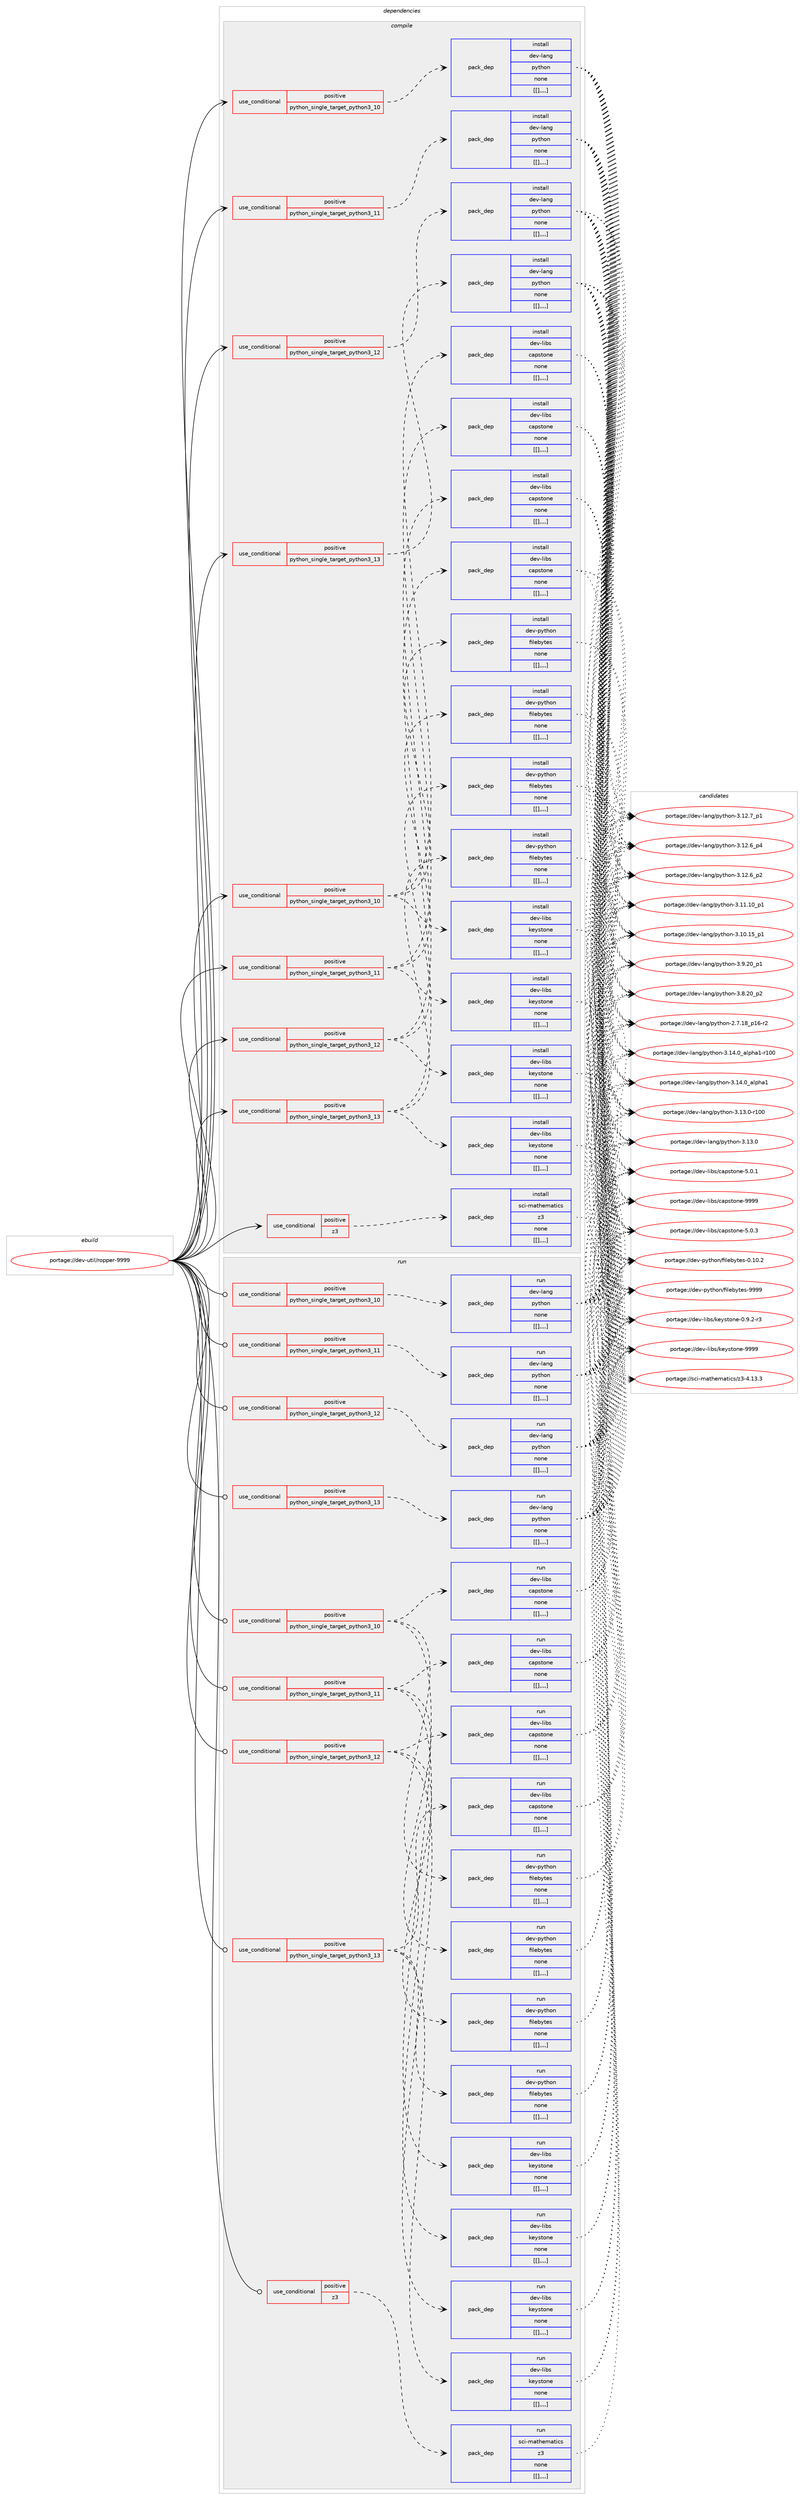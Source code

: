 digraph prolog {

# *************
# Graph options
# *************

newrank=true;
concentrate=true;
compound=true;
graph [rankdir=LR,fontname=Helvetica,fontsize=10,ranksep=1.5];#, ranksep=2.5, nodesep=0.2];
edge  [arrowhead=vee];
node  [fontname=Helvetica,fontsize=10];

# **********
# The ebuild
# **********

subgraph cluster_leftcol {
color=gray;
label=<<i>ebuild</i>>;
id [label="portage://dev-util/ropper-9999", color=red, width=4, href="../dev-util/ropper-9999.svg"];
}

# ****************
# The dependencies
# ****************

subgraph cluster_midcol {
color=gray;
label=<<i>dependencies</i>>;
subgraph cluster_compile {
fillcolor="#eeeeee";
style=filled;
label=<<i>compile</i>>;
subgraph cond66435 {
dependency231490 [label=<<TABLE BORDER="0" CELLBORDER="1" CELLSPACING="0" CELLPADDING="4"><TR><TD ROWSPAN="3" CELLPADDING="10">use_conditional</TD></TR><TR><TD>positive</TD></TR><TR><TD>python_single_target_python3_10</TD></TR></TABLE>>, shape=none, color=red];
subgraph pack163514 {
dependency231492 [label=<<TABLE BORDER="0" CELLBORDER="1" CELLSPACING="0" CELLPADDING="4" WIDTH="220"><TR><TD ROWSPAN="6" CELLPADDING="30">pack_dep</TD></TR><TR><TD WIDTH="110">install</TD></TR><TR><TD>dev-lang</TD></TR><TR><TD>python</TD></TR><TR><TD>none</TD></TR><TR><TD>[[],,,,]</TD></TR></TABLE>>, shape=none, color=blue];
}
dependency231490:e -> dependency231492:w [weight=20,style="dashed",arrowhead="vee"];
}
id:e -> dependency231490:w [weight=20,style="solid",arrowhead="vee"];
subgraph cond66467 {
dependency231596 [label=<<TABLE BORDER="0" CELLBORDER="1" CELLSPACING="0" CELLPADDING="4"><TR><TD ROWSPAN="3" CELLPADDING="10">use_conditional</TD></TR><TR><TD>positive</TD></TR><TR><TD>python_single_target_python3_10</TD></TR></TABLE>>, shape=none, color=red];
subgraph pack163610 {
dependency231699 [label=<<TABLE BORDER="0" CELLBORDER="1" CELLSPACING="0" CELLPADDING="4" WIDTH="220"><TR><TD ROWSPAN="6" CELLPADDING="30">pack_dep</TD></TR><TR><TD WIDTH="110">install</TD></TR><TR><TD>dev-libs</TD></TR><TR><TD>capstone</TD></TR><TR><TD>none</TD></TR><TR><TD>[[],,,,]</TD></TR></TABLE>>, shape=none, color=blue];
}
dependency231596:e -> dependency231699:w [weight=20,style="dashed",arrowhead="vee"];
subgraph pack163697 {
dependency231755 [label=<<TABLE BORDER="0" CELLBORDER="1" CELLSPACING="0" CELLPADDING="4" WIDTH="220"><TR><TD ROWSPAN="6" CELLPADDING="30">pack_dep</TD></TR><TR><TD WIDTH="110">install</TD></TR><TR><TD>dev-libs</TD></TR><TR><TD>keystone</TD></TR><TR><TD>none</TD></TR><TR><TD>[[],,,,]</TD></TR></TABLE>>, shape=none, color=blue];
}
dependency231596:e -> dependency231755:w [weight=20,style="dashed",arrowhead="vee"];
subgraph pack163699 {
dependency231759 [label=<<TABLE BORDER="0" CELLBORDER="1" CELLSPACING="0" CELLPADDING="4" WIDTH="220"><TR><TD ROWSPAN="6" CELLPADDING="30">pack_dep</TD></TR><TR><TD WIDTH="110">install</TD></TR><TR><TD>dev-python</TD></TR><TR><TD>filebytes</TD></TR><TR><TD>none</TD></TR><TR><TD>[[],,,,]</TD></TR></TABLE>>, shape=none, color=blue];
}
dependency231596:e -> dependency231759:w [weight=20,style="dashed",arrowhead="vee"];
}
id:e -> dependency231596:w [weight=20,style="solid",arrowhead="vee"];
subgraph cond66538 {
dependency231829 [label=<<TABLE BORDER="0" CELLBORDER="1" CELLSPACING="0" CELLPADDING="4"><TR><TD ROWSPAN="3" CELLPADDING="10">use_conditional</TD></TR><TR><TD>positive</TD></TR><TR><TD>python_single_target_python3_11</TD></TR></TABLE>>, shape=none, color=red];
subgraph pack163757 {
dependency231849 [label=<<TABLE BORDER="0" CELLBORDER="1" CELLSPACING="0" CELLPADDING="4" WIDTH="220"><TR><TD ROWSPAN="6" CELLPADDING="30">pack_dep</TD></TR><TR><TD WIDTH="110">install</TD></TR><TR><TD>dev-lang</TD></TR><TR><TD>python</TD></TR><TR><TD>none</TD></TR><TR><TD>[[],,,,]</TD></TR></TABLE>>, shape=none, color=blue];
}
dependency231829:e -> dependency231849:w [weight=20,style="dashed",arrowhead="vee"];
}
id:e -> dependency231829:w [weight=20,style="solid",arrowhead="vee"];
subgraph cond66546 {
dependency231907 [label=<<TABLE BORDER="0" CELLBORDER="1" CELLSPACING="0" CELLPADDING="4"><TR><TD ROWSPAN="3" CELLPADDING="10">use_conditional</TD></TR><TR><TD>positive</TD></TR><TR><TD>python_single_target_python3_11</TD></TR></TABLE>>, shape=none, color=red];
subgraph pack163812 {
dependency231930 [label=<<TABLE BORDER="0" CELLBORDER="1" CELLSPACING="0" CELLPADDING="4" WIDTH="220"><TR><TD ROWSPAN="6" CELLPADDING="30">pack_dep</TD></TR><TR><TD WIDTH="110">install</TD></TR><TR><TD>dev-libs</TD></TR><TR><TD>capstone</TD></TR><TR><TD>none</TD></TR><TR><TD>[[],,,,]</TD></TR></TABLE>>, shape=none, color=blue];
}
dependency231907:e -> dependency231930:w [weight=20,style="dashed",arrowhead="vee"];
subgraph pack163845 {
dependency231974 [label=<<TABLE BORDER="0" CELLBORDER="1" CELLSPACING="0" CELLPADDING="4" WIDTH="220"><TR><TD ROWSPAN="6" CELLPADDING="30">pack_dep</TD></TR><TR><TD WIDTH="110">install</TD></TR><TR><TD>dev-libs</TD></TR><TR><TD>keystone</TD></TR><TR><TD>none</TD></TR><TR><TD>[[],,,,]</TD></TR></TABLE>>, shape=none, color=blue];
}
dependency231907:e -> dependency231974:w [weight=20,style="dashed",arrowhead="vee"];
subgraph pack163880 {
dependency232008 [label=<<TABLE BORDER="0" CELLBORDER="1" CELLSPACING="0" CELLPADDING="4" WIDTH="220"><TR><TD ROWSPAN="6" CELLPADDING="30">pack_dep</TD></TR><TR><TD WIDTH="110">install</TD></TR><TR><TD>dev-python</TD></TR><TR><TD>filebytes</TD></TR><TR><TD>none</TD></TR><TR><TD>[[],,,,]</TD></TR></TABLE>>, shape=none, color=blue];
}
dependency231907:e -> dependency232008:w [weight=20,style="dashed",arrowhead="vee"];
}
id:e -> dependency231907:w [weight=20,style="solid",arrowhead="vee"];
subgraph cond66600 {
dependency232099 [label=<<TABLE BORDER="0" CELLBORDER="1" CELLSPACING="0" CELLPADDING="4"><TR><TD ROWSPAN="3" CELLPADDING="10">use_conditional</TD></TR><TR><TD>positive</TD></TR><TR><TD>python_single_target_python3_12</TD></TR></TABLE>>, shape=none, color=red];
subgraph pack163964 {
dependency232107 [label=<<TABLE BORDER="0" CELLBORDER="1" CELLSPACING="0" CELLPADDING="4" WIDTH="220"><TR><TD ROWSPAN="6" CELLPADDING="30">pack_dep</TD></TR><TR><TD WIDTH="110">install</TD></TR><TR><TD>dev-lang</TD></TR><TR><TD>python</TD></TR><TR><TD>none</TD></TR><TR><TD>[[],,,,]</TD></TR></TABLE>>, shape=none, color=blue];
}
dependency232099:e -> dependency232107:w [weight=20,style="dashed",arrowhead="vee"];
}
id:e -> dependency232099:w [weight=20,style="solid",arrowhead="vee"];
subgraph cond66616 {
dependency232144 [label=<<TABLE BORDER="0" CELLBORDER="1" CELLSPACING="0" CELLPADDING="4"><TR><TD ROWSPAN="3" CELLPADDING="10">use_conditional</TD></TR><TR><TD>positive</TD></TR><TR><TD>python_single_target_python3_12</TD></TR></TABLE>>, shape=none, color=red];
subgraph pack164000 {
dependency232186 [label=<<TABLE BORDER="0" CELLBORDER="1" CELLSPACING="0" CELLPADDING="4" WIDTH="220"><TR><TD ROWSPAN="6" CELLPADDING="30">pack_dep</TD></TR><TR><TD WIDTH="110">install</TD></TR><TR><TD>dev-libs</TD></TR><TR><TD>capstone</TD></TR><TR><TD>none</TD></TR><TR><TD>[[],,,,]</TD></TR></TABLE>>, shape=none, color=blue];
}
dependency232144:e -> dependency232186:w [weight=20,style="dashed",arrowhead="vee"];
subgraph pack164024 {
dependency232207 [label=<<TABLE BORDER="0" CELLBORDER="1" CELLSPACING="0" CELLPADDING="4" WIDTH="220"><TR><TD ROWSPAN="6" CELLPADDING="30">pack_dep</TD></TR><TR><TD WIDTH="110">install</TD></TR><TR><TD>dev-libs</TD></TR><TR><TD>keystone</TD></TR><TR><TD>none</TD></TR><TR><TD>[[],,,,]</TD></TR></TABLE>>, shape=none, color=blue];
}
dependency232144:e -> dependency232207:w [weight=20,style="dashed",arrowhead="vee"];
subgraph pack164073 {
dependency232252 [label=<<TABLE BORDER="0" CELLBORDER="1" CELLSPACING="0" CELLPADDING="4" WIDTH="220"><TR><TD ROWSPAN="6" CELLPADDING="30">pack_dep</TD></TR><TR><TD WIDTH="110">install</TD></TR><TR><TD>dev-python</TD></TR><TR><TD>filebytes</TD></TR><TR><TD>none</TD></TR><TR><TD>[[],,,,]</TD></TR></TABLE>>, shape=none, color=blue];
}
dependency232144:e -> dependency232252:w [weight=20,style="dashed",arrowhead="vee"];
}
id:e -> dependency232144:w [weight=20,style="solid",arrowhead="vee"];
subgraph cond66645 {
dependency232272 [label=<<TABLE BORDER="0" CELLBORDER="1" CELLSPACING="0" CELLPADDING="4"><TR><TD ROWSPAN="3" CELLPADDING="10">use_conditional</TD></TR><TR><TD>positive</TD></TR><TR><TD>python_single_target_python3_13</TD></TR></TABLE>>, shape=none, color=red];
subgraph pack164087 {
dependency232279 [label=<<TABLE BORDER="0" CELLBORDER="1" CELLSPACING="0" CELLPADDING="4" WIDTH="220"><TR><TD ROWSPAN="6" CELLPADDING="30">pack_dep</TD></TR><TR><TD WIDTH="110">install</TD></TR><TR><TD>dev-lang</TD></TR><TR><TD>python</TD></TR><TR><TD>none</TD></TR><TR><TD>[[],,,,]</TD></TR></TABLE>>, shape=none, color=blue];
}
dependency232272:e -> dependency232279:w [weight=20,style="dashed",arrowhead="vee"];
}
id:e -> dependency232272:w [weight=20,style="solid",arrowhead="vee"];
subgraph cond66653 {
dependency232317 [label=<<TABLE BORDER="0" CELLBORDER="1" CELLSPACING="0" CELLPADDING="4"><TR><TD ROWSPAN="3" CELLPADDING="10">use_conditional</TD></TR><TR><TD>positive</TD></TR><TR><TD>python_single_target_python3_13</TD></TR></TABLE>>, shape=none, color=red];
subgraph pack164113 {
dependency232362 [label=<<TABLE BORDER="0" CELLBORDER="1" CELLSPACING="0" CELLPADDING="4" WIDTH="220"><TR><TD ROWSPAN="6" CELLPADDING="30">pack_dep</TD></TR><TR><TD WIDTH="110">install</TD></TR><TR><TD>dev-libs</TD></TR><TR><TD>capstone</TD></TR><TR><TD>none</TD></TR><TR><TD>[[],,,,]</TD></TR></TABLE>>, shape=none, color=blue];
}
dependency232317:e -> dependency232362:w [weight=20,style="dashed",arrowhead="vee"];
subgraph pack164193 {
dependency232429 [label=<<TABLE BORDER="0" CELLBORDER="1" CELLSPACING="0" CELLPADDING="4" WIDTH="220"><TR><TD ROWSPAN="6" CELLPADDING="30">pack_dep</TD></TR><TR><TD WIDTH="110">install</TD></TR><TR><TD>dev-libs</TD></TR><TR><TD>keystone</TD></TR><TR><TD>none</TD></TR><TR><TD>[[],,,,]</TD></TR></TABLE>>, shape=none, color=blue];
}
dependency232317:e -> dependency232429:w [weight=20,style="dashed",arrowhead="vee"];
subgraph pack164198 {
dependency232432 [label=<<TABLE BORDER="0" CELLBORDER="1" CELLSPACING="0" CELLPADDING="4" WIDTH="220"><TR><TD ROWSPAN="6" CELLPADDING="30">pack_dep</TD></TR><TR><TD WIDTH="110">install</TD></TR><TR><TD>dev-python</TD></TR><TR><TD>filebytes</TD></TR><TR><TD>none</TD></TR><TR><TD>[[],,,,]</TD></TR></TABLE>>, shape=none, color=blue];
}
dependency232317:e -> dependency232432:w [weight=20,style="dashed",arrowhead="vee"];
}
id:e -> dependency232317:w [weight=20,style="solid",arrowhead="vee"];
subgraph cond66692 {
dependency232473 [label=<<TABLE BORDER="0" CELLBORDER="1" CELLSPACING="0" CELLPADDING="4"><TR><TD ROWSPAN="3" CELLPADDING="10">use_conditional</TD></TR><TR><TD>positive</TD></TR><TR><TD>z3</TD></TR></TABLE>>, shape=none, color=red];
subgraph pack164247 {
dependency232499 [label=<<TABLE BORDER="0" CELLBORDER="1" CELLSPACING="0" CELLPADDING="4" WIDTH="220"><TR><TD ROWSPAN="6" CELLPADDING="30">pack_dep</TD></TR><TR><TD WIDTH="110">install</TD></TR><TR><TD>sci-mathematics</TD></TR><TR><TD>z3</TD></TR><TR><TD>none</TD></TR><TR><TD>[[],,,,]</TD></TR></TABLE>>, shape=none, color=blue];
}
dependency232473:e -> dependency232499:w [weight=20,style="dashed",arrowhead="vee"];
}
id:e -> dependency232473:w [weight=20,style="solid",arrowhead="vee"];
}
subgraph cluster_compileandrun {
fillcolor="#eeeeee";
style=filled;
label=<<i>compile and run</i>>;
}
subgraph cluster_run {
fillcolor="#eeeeee";
style=filled;
label=<<i>run</i>>;
subgraph cond66704 {
dependency232503 [label=<<TABLE BORDER="0" CELLBORDER="1" CELLSPACING="0" CELLPADDING="4"><TR><TD ROWSPAN="3" CELLPADDING="10">use_conditional</TD></TR><TR><TD>positive</TD></TR><TR><TD>python_single_target_python3_10</TD></TR></TABLE>>, shape=none, color=red];
subgraph pack164270 {
dependency232521 [label=<<TABLE BORDER="0" CELLBORDER="1" CELLSPACING="0" CELLPADDING="4" WIDTH="220"><TR><TD ROWSPAN="6" CELLPADDING="30">pack_dep</TD></TR><TR><TD WIDTH="110">run</TD></TR><TR><TD>dev-lang</TD></TR><TR><TD>python</TD></TR><TR><TD>none</TD></TR><TR><TD>[[],,,,]</TD></TR></TABLE>>, shape=none, color=blue];
}
dependency232503:e -> dependency232521:w [weight=20,style="dashed",arrowhead="vee"];
}
id:e -> dependency232503:w [weight=20,style="solid",arrowhead="odot"];
subgraph cond66718 {
dependency232566 [label=<<TABLE BORDER="0" CELLBORDER="1" CELLSPACING="0" CELLPADDING="4"><TR><TD ROWSPAN="3" CELLPADDING="10">use_conditional</TD></TR><TR><TD>positive</TD></TR><TR><TD>python_single_target_python3_10</TD></TR></TABLE>>, shape=none, color=red];
subgraph pack164312 {
dependency232604 [label=<<TABLE BORDER="0" CELLBORDER="1" CELLSPACING="0" CELLPADDING="4" WIDTH="220"><TR><TD ROWSPAN="6" CELLPADDING="30">pack_dep</TD></TR><TR><TD WIDTH="110">run</TD></TR><TR><TD>dev-libs</TD></TR><TR><TD>capstone</TD></TR><TR><TD>none</TD></TR><TR><TD>[[],,,,]</TD></TR></TABLE>>, shape=none, color=blue];
}
dependency232566:e -> dependency232604:w [weight=20,style="dashed",arrowhead="vee"];
subgraph pack164340 {
dependency232610 [label=<<TABLE BORDER="0" CELLBORDER="1" CELLSPACING="0" CELLPADDING="4" WIDTH="220"><TR><TD ROWSPAN="6" CELLPADDING="30">pack_dep</TD></TR><TR><TD WIDTH="110">run</TD></TR><TR><TD>dev-libs</TD></TR><TR><TD>keystone</TD></TR><TR><TD>none</TD></TR><TR><TD>[[],,,,]</TD></TR></TABLE>>, shape=none, color=blue];
}
dependency232566:e -> dependency232610:w [weight=20,style="dashed",arrowhead="vee"];
subgraph pack164349 {
dependency232636 [label=<<TABLE BORDER="0" CELLBORDER="1" CELLSPACING="0" CELLPADDING="4" WIDTH="220"><TR><TD ROWSPAN="6" CELLPADDING="30">pack_dep</TD></TR><TR><TD WIDTH="110">run</TD></TR><TR><TD>dev-python</TD></TR><TR><TD>filebytes</TD></TR><TR><TD>none</TD></TR><TR><TD>[[],,,,]</TD></TR></TABLE>>, shape=none, color=blue];
}
dependency232566:e -> dependency232636:w [weight=20,style="dashed",arrowhead="vee"];
}
id:e -> dependency232566:w [weight=20,style="solid",arrowhead="odot"];
subgraph cond66733 {
dependency232644 [label=<<TABLE BORDER="0" CELLBORDER="1" CELLSPACING="0" CELLPADDING="4"><TR><TD ROWSPAN="3" CELLPADDING="10">use_conditional</TD></TR><TR><TD>positive</TD></TR><TR><TD>python_single_target_python3_11</TD></TR></TABLE>>, shape=none, color=red];
subgraph pack164368 {
dependency232648 [label=<<TABLE BORDER="0" CELLBORDER="1" CELLSPACING="0" CELLPADDING="4" WIDTH="220"><TR><TD ROWSPAN="6" CELLPADDING="30">pack_dep</TD></TR><TR><TD WIDTH="110">run</TD></TR><TR><TD>dev-lang</TD></TR><TR><TD>python</TD></TR><TR><TD>none</TD></TR><TR><TD>[[],,,,]</TD></TR></TABLE>>, shape=none, color=blue];
}
dependency232644:e -> dependency232648:w [weight=20,style="dashed",arrowhead="vee"];
}
id:e -> dependency232644:w [weight=20,style="solid",arrowhead="odot"];
subgraph cond66738 {
dependency232668 [label=<<TABLE BORDER="0" CELLBORDER="1" CELLSPACING="0" CELLPADDING="4"><TR><TD ROWSPAN="3" CELLPADDING="10">use_conditional</TD></TR><TR><TD>positive</TD></TR><TR><TD>python_single_target_python3_11</TD></TR></TABLE>>, shape=none, color=red];
subgraph pack164407 {
dependency232701 [label=<<TABLE BORDER="0" CELLBORDER="1" CELLSPACING="0" CELLPADDING="4" WIDTH="220"><TR><TD ROWSPAN="6" CELLPADDING="30">pack_dep</TD></TR><TR><TD WIDTH="110">run</TD></TR><TR><TD>dev-libs</TD></TR><TR><TD>capstone</TD></TR><TR><TD>none</TD></TR><TR><TD>[[],,,,]</TD></TR></TABLE>>, shape=none, color=blue];
}
dependency232668:e -> dependency232701:w [weight=20,style="dashed",arrowhead="vee"];
subgraph pack164449 {
dependency232756 [label=<<TABLE BORDER="0" CELLBORDER="1" CELLSPACING="0" CELLPADDING="4" WIDTH="220"><TR><TD ROWSPAN="6" CELLPADDING="30">pack_dep</TD></TR><TR><TD WIDTH="110">run</TD></TR><TR><TD>dev-libs</TD></TR><TR><TD>keystone</TD></TR><TR><TD>none</TD></TR><TR><TD>[[],,,,]</TD></TR></TABLE>>, shape=none, color=blue];
}
dependency232668:e -> dependency232756:w [weight=20,style="dashed",arrowhead="vee"];
subgraph pack164492 {
dependency232858 [label=<<TABLE BORDER="0" CELLBORDER="1" CELLSPACING="0" CELLPADDING="4" WIDTH="220"><TR><TD ROWSPAN="6" CELLPADDING="30">pack_dep</TD></TR><TR><TD WIDTH="110">run</TD></TR><TR><TD>dev-python</TD></TR><TR><TD>filebytes</TD></TR><TR><TD>none</TD></TR><TR><TD>[[],,,,]</TD></TR></TABLE>>, shape=none, color=blue];
}
dependency232668:e -> dependency232858:w [weight=20,style="dashed",arrowhead="vee"];
}
id:e -> dependency232668:w [weight=20,style="solid",arrowhead="odot"];
subgraph cond66796 {
dependency232862 [label=<<TABLE BORDER="0" CELLBORDER="1" CELLSPACING="0" CELLPADDING="4"><TR><TD ROWSPAN="3" CELLPADDING="10">use_conditional</TD></TR><TR><TD>positive</TD></TR><TR><TD>python_single_target_python3_12</TD></TR></TABLE>>, shape=none, color=red];
subgraph pack164535 {
dependency232897 [label=<<TABLE BORDER="0" CELLBORDER="1" CELLSPACING="0" CELLPADDING="4" WIDTH="220"><TR><TD ROWSPAN="6" CELLPADDING="30">pack_dep</TD></TR><TR><TD WIDTH="110">run</TD></TR><TR><TD>dev-lang</TD></TR><TR><TD>python</TD></TR><TR><TD>none</TD></TR><TR><TD>[[],,,,]</TD></TR></TABLE>>, shape=none, color=blue];
}
dependency232862:e -> dependency232897:w [weight=20,style="dashed",arrowhead="vee"];
}
id:e -> dependency232862:w [weight=20,style="solid",arrowhead="odot"];
subgraph cond66806 {
dependency232941 [label=<<TABLE BORDER="0" CELLBORDER="1" CELLSPACING="0" CELLPADDING="4"><TR><TD ROWSPAN="3" CELLPADDING="10">use_conditional</TD></TR><TR><TD>positive</TD></TR><TR><TD>python_single_target_python3_12</TD></TR></TABLE>>, shape=none, color=red];
subgraph pack164604 {
dependency232980 [label=<<TABLE BORDER="0" CELLBORDER="1" CELLSPACING="0" CELLPADDING="4" WIDTH="220"><TR><TD ROWSPAN="6" CELLPADDING="30">pack_dep</TD></TR><TR><TD WIDTH="110">run</TD></TR><TR><TD>dev-libs</TD></TR><TR><TD>capstone</TD></TR><TR><TD>none</TD></TR><TR><TD>[[],,,,]</TD></TR></TABLE>>, shape=none, color=blue];
}
dependency232941:e -> dependency232980:w [weight=20,style="dashed",arrowhead="vee"];
subgraph pack164605 {
dependency233032 [label=<<TABLE BORDER="0" CELLBORDER="1" CELLSPACING="0" CELLPADDING="4" WIDTH="220"><TR><TD ROWSPAN="6" CELLPADDING="30">pack_dep</TD></TR><TR><TD WIDTH="110">run</TD></TR><TR><TD>dev-libs</TD></TR><TR><TD>keystone</TD></TR><TR><TD>none</TD></TR><TR><TD>[[],,,,]</TD></TR></TABLE>>, shape=none, color=blue];
}
dependency232941:e -> dependency233032:w [weight=20,style="dashed",arrowhead="vee"];
subgraph pack164642 {
dependency233039 [label=<<TABLE BORDER="0" CELLBORDER="1" CELLSPACING="0" CELLPADDING="4" WIDTH="220"><TR><TD ROWSPAN="6" CELLPADDING="30">pack_dep</TD></TR><TR><TD WIDTH="110">run</TD></TR><TR><TD>dev-python</TD></TR><TR><TD>filebytes</TD></TR><TR><TD>none</TD></TR><TR><TD>[[],,,,]</TD></TR></TABLE>>, shape=none, color=blue];
}
dependency232941:e -> dependency233039:w [weight=20,style="dashed",arrowhead="vee"];
}
id:e -> dependency232941:w [weight=20,style="solid",arrowhead="odot"];
subgraph cond66862 {
dependency233060 [label=<<TABLE BORDER="0" CELLBORDER="1" CELLSPACING="0" CELLPADDING="4"><TR><TD ROWSPAN="3" CELLPADDING="10">use_conditional</TD></TR><TR><TD>positive</TD></TR><TR><TD>python_single_target_python3_13</TD></TR></TABLE>>, shape=none, color=red];
subgraph pack164658 {
dependency233125 [label=<<TABLE BORDER="0" CELLBORDER="1" CELLSPACING="0" CELLPADDING="4" WIDTH="220"><TR><TD ROWSPAN="6" CELLPADDING="30">pack_dep</TD></TR><TR><TD WIDTH="110">run</TD></TR><TR><TD>dev-lang</TD></TR><TR><TD>python</TD></TR><TR><TD>none</TD></TR><TR><TD>[[],,,,]</TD></TR></TABLE>>, shape=none, color=blue];
}
dependency233060:e -> dependency233125:w [weight=20,style="dashed",arrowhead="vee"];
}
id:e -> dependency233060:w [weight=20,style="solid",arrowhead="odot"];
subgraph cond66887 {
dependency233149 [label=<<TABLE BORDER="0" CELLBORDER="1" CELLSPACING="0" CELLPADDING="4"><TR><TD ROWSPAN="3" CELLPADDING="10">use_conditional</TD></TR><TR><TD>positive</TD></TR><TR><TD>python_single_target_python3_13</TD></TR></TABLE>>, shape=none, color=red];
subgraph pack164708 {
dependency233168 [label=<<TABLE BORDER="0" CELLBORDER="1" CELLSPACING="0" CELLPADDING="4" WIDTH="220"><TR><TD ROWSPAN="6" CELLPADDING="30">pack_dep</TD></TR><TR><TD WIDTH="110">run</TD></TR><TR><TD>dev-libs</TD></TR><TR><TD>capstone</TD></TR><TR><TD>none</TD></TR><TR><TD>[[],,,,]</TD></TR></TABLE>>, shape=none, color=blue];
}
dependency233149:e -> dependency233168:w [weight=20,style="dashed",arrowhead="vee"];
subgraph pack164726 {
dependency233174 [label=<<TABLE BORDER="0" CELLBORDER="1" CELLSPACING="0" CELLPADDING="4" WIDTH="220"><TR><TD ROWSPAN="6" CELLPADDING="30">pack_dep</TD></TR><TR><TD WIDTH="110">run</TD></TR><TR><TD>dev-libs</TD></TR><TR><TD>keystone</TD></TR><TR><TD>none</TD></TR><TR><TD>[[],,,,]</TD></TR></TABLE>>, shape=none, color=blue];
}
dependency233149:e -> dependency233174:w [weight=20,style="dashed",arrowhead="vee"];
subgraph pack164761 {
dependency233263 [label=<<TABLE BORDER="0" CELLBORDER="1" CELLSPACING="0" CELLPADDING="4" WIDTH="220"><TR><TD ROWSPAN="6" CELLPADDING="30">pack_dep</TD></TR><TR><TD WIDTH="110">run</TD></TR><TR><TD>dev-python</TD></TR><TR><TD>filebytes</TD></TR><TR><TD>none</TD></TR><TR><TD>[[],,,,]</TD></TR></TABLE>>, shape=none, color=blue];
}
dependency233149:e -> dependency233263:w [weight=20,style="dashed",arrowhead="vee"];
}
id:e -> dependency233149:w [weight=20,style="solid",arrowhead="odot"];
subgraph cond66929 {
dependency233304 [label=<<TABLE BORDER="0" CELLBORDER="1" CELLSPACING="0" CELLPADDING="4"><TR><TD ROWSPAN="3" CELLPADDING="10">use_conditional</TD></TR><TR><TD>positive</TD></TR><TR><TD>z3</TD></TR></TABLE>>, shape=none, color=red];
subgraph pack164820 {
dependency233309 [label=<<TABLE BORDER="0" CELLBORDER="1" CELLSPACING="0" CELLPADDING="4" WIDTH="220"><TR><TD ROWSPAN="6" CELLPADDING="30">pack_dep</TD></TR><TR><TD WIDTH="110">run</TD></TR><TR><TD>sci-mathematics</TD></TR><TR><TD>z3</TD></TR><TR><TD>none</TD></TR><TR><TD>[[],,,,]</TD></TR></TABLE>>, shape=none, color=blue];
}
dependency233304:e -> dependency233309:w [weight=20,style="dashed",arrowhead="vee"];
}
id:e -> dependency233304:w [weight=20,style="solid",arrowhead="odot"];
}
}

# **************
# The candidates
# **************

subgraph cluster_choices {
rank=same;
color=gray;
label=<<i>candidates</i>>;

subgraph choice164081 {
color=black;
nodesep=1;
choice100101118451089711010347112121116104111110455146495246489597108112104974945114494848 [label="portage://dev-lang/python-3.14.0_alpha1-r100", color=red, width=4,href="../dev-lang/python-3.14.0_alpha1-r100.svg"];
choice1001011184510897110103471121211161041111104551464952464895971081121049749 [label="portage://dev-lang/python-3.14.0_alpha1", color=red, width=4,href="../dev-lang/python-3.14.0_alpha1.svg"];
choice1001011184510897110103471121211161041111104551464951464845114494848 [label="portage://dev-lang/python-3.13.0-r100", color=red, width=4,href="../dev-lang/python-3.13.0-r100.svg"];
choice10010111845108971101034711212111610411111045514649514648 [label="portage://dev-lang/python-3.13.0", color=red, width=4,href="../dev-lang/python-3.13.0.svg"];
choice100101118451089711010347112121116104111110455146495046559511249 [label="portage://dev-lang/python-3.12.7_p1", color=red, width=4,href="../dev-lang/python-3.12.7_p1.svg"];
choice100101118451089711010347112121116104111110455146495046549511252 [label="portage://dev-lang/python-3.12.6_p4", color=red, width=4,href="../dev-lang/python-3.12.6_p4.svg"];
choice100101118451089711010347112121116104111110455146495046549511250 [label="portage://dev-lang/python-3.12.6_p2", color=red, width=4,href="../dev-lang/python-3.12.6_p2.svg"];
choice10010111845108971101034711212111610411111045514649494649489511249 [label="portage://dev-lang/python-3.11.10_p1", color=red, width=4,href="../dev-lang/python-3.11.10_p1.svg"];
choice10010111845108971101034711212111610411111045514649484649539511249 [label="portage://dev-lang/python-3.10.15_p1", color=red, width=4,href="../dev-lang/python-3.10.15_p1.svg"];
choice100101118451089711010347112121116104111110455146574650489511249 [label="portage://dev-lang/python-3.9.20_p1", color=red, width=4,href="../dev-lang/python-3.9.20_p1.svg"];
choice100101118451089711010347112121116104111110455146564650489511250 [label="portage://dev-lang/python-3.8.20_p2", color=red, width=4,href="../dev-lang/python-3.8.20_p2.svg"];
choice100101118451089711010347112121116104111110455046554649569511249544511450 [label="portage://dev-lang/python-2.7.18_p16-r2", color=red, width=4,href="../dev-lang/python-2.7.18_p16-r2.svg"];
dependency231492:e -> choice100101118451089711010347112121116104111110455146495246489597108112104974945114494848:w [style=dotted,weight="100"];
dependency231492:e -> choice1001011184510897110103471121211161041111104551464952464895971081121049749:w [style=dotted,weight="100"];
dependency231492:e -> choice1001011184510897110103471121211161041111104551464951464845114494848:w [style=dotted,weight="100"];
dependency231492:e -> choice10010111845108971101034711212111610411111045514649514648:w [style=dotted,weight="100"];
dependency231492:e -> choice100101118451089711010347112121116104111110455146495046559511249:w [style=dotted,weight="100"];
dependency231492:e -> choice100101118451089711010347112121116104111110455146495046549511252:w [style=dotted,weight="100"];
dependency231492:e -> choice100101118451089711010347112121116104111110455146495046549511250:w [style=dotted,weight="100"];
dependency231492:e -> choice10010111845108971101034711212111610411111045514649494649489511249:w [style=dotted,weight="100"];
dependency231492:e -> choice10010111845108971101034711212111610411111045514649484649539511249:w [style=dotted,weight="100"];
dependency231492:e -> choice100101118451089711010347112121116104111110455146574650489511249:w [style=dotted,weight="100"];
dependency231492:e -> choice100101118451089711010347112121116104111110455146564650489511250:w [style=dotted,weight="100"];
dependency231492:e -> choice100101118451089711010347112121116104111110455046554649569511249544511450:w [style=dotted,weight="100"];
}
subgraph choice164101 {
color=black;
nodesep=1;
choice10010111845108105981154799971121151161111101014557575757 [label="portage://dev-libs/capstone-9999", color=red, width=4,href="../dev-libs/capstone-9999.svg"];
choice1001011184510810598115479997112115116111110101455346484651 [label="portage://dev-libs/capstone-5.0.3", color=red, width=4,href="../dev-libs/capstone-5.0.3.svg"];
choice1001011184510810598115479997112115116111110101455346484649 [label="portage://dev-libs/capstone-5.0.1", color=red, width=4,href="../dev-libs/capstone-5.0.1.svg"];
dependency231699:e -> choice10010111845108105981154799971121151161111101014557575757:w [style=dotted,weight="100"];
dependency231699:e -> choice1001011184510810598115479997112115116111110101455346484651:w [style=dotted,weight="100"];
dependency231699:e -> choice1001011184510810598115479997112115116111110101455346484649:w [style=dotted,weight="100"];
}
subgraph choice164117 {
color=black;
nodesep=1;
choice1001011184510810598115471071011211151161111101014557575757 [label="portage://dev-libs/keystone-9999", color=red, width=4,href="../dev-libs/keystone-9999.svg"];
choice1001011184510810598115471071011211151161111101014548465746504511451 [label="portage://dev-libs/keystone-0.9.2-r3", color=red, width=4,href="../dev-libs/keystone-0.9.2-r3.svg"];
dependency231755:e -> choice1001011184510810598115471071011211151161111101014557575757:w [style=dotted,weight="100"];
dependency231755:e -> choice1001011184510810598115471071011211151161111101014548465746504511451:w [style=dotted,weight="100"];
}
subgraph choice164121 {
color=black;
nodesep=1;
choice1001011184511212111610411111047102105108101981211161011154557575757 [label="portage://dev-python/filebytes-9999", color=red, width=4,href="../dev-python/filebytes-9999.svg"];
choice10010111845112121116104111110471021051081019812111610111545484649484650 [label="portage://dev-python/filebytes-0.10.2", color=red, width=4,href="../dev-python/filebytes-0.10.2.svg"];
dependency231759:e -> choice1001011184511212111610411111047102105108101981211161011154557575757:w [style=dotted,weight="100"];
dependency231759:e -> choice10010111845112121116104111110471021051081019812111610111545484649484650:w [style=dotted,weight="100"];
}
subgraph choice164133 {
color=black;
nodesep=1;
choice100101118451089711010347112121116104111110455146495246489597108112104974945114494848 [label="portage://dev-lang/python-3.14.0_alpha1-r100", color=red, width=4,href="../dev-lang/python-3.14.0_alpha1-r100.svg"];
choice1001011184510897110103471121211161041111104551464952464895971081121049749 [label="portage://dev-lang/python-3.14.0_alpha1", color=red, width=4,href="../dev-lang/python-3.14.0_alpha1.svg"];
choice1001011184510897110103471121211161041111104551464951464845114494848 [label="portage://dev-lang/python-3.13.0-r100", color=red, width=4,href="../dev-lang/python-3.13.0-r100.svg"];
choice10010111845108971101034711212111610411111045514649514648 [label="portage://dev-lang/python-3.13.0", color=red, width=4,href="../dev-lang/python-3.13.0.svg"];
choice100101118451089711010347112121116104111110455146495046559511249 [label="portage://dev-lang/python-3.12.7_p1", color=red, width=4,href="../dev-lang/python-3.12.7_p1.svg"];
choice100101118451089711010347112121116104111110455146495046549511252 [label="portage://dev-lang/python-3.12.6_p4", color=red, width=4,href="../dev-lang/python-3.12.6_p4.svg"];
choice100101118451089711010347112121116104111110455146495046549511250 [label="portage://dev-lang/python-3.12.6_p2", color=red, width=4,href="../dev-lang/python-3.12.6_p2.svg"];
choice10010111845108971101034711212111610411111045514649494649489511249 [label="portage://dev-lang/python-3.11.10_p1", color=red, width=4,href="../dev-lang/python-3.11.10_p1.svg"];
choice10010111845108971101034711212111610411111045514649484649539511249 [label="portage://dev-lang/python-3.10.15_p1", color=red, width=4,href="../dev-lang/python-3.10.15_p1.svg"];
choice100101118451089711010347112121116104111110455146574650489511249 [label="portage://dev-lang/python-3.9.20_p1", color=red, width=4,href="../dev-lang/python-3.9.20_p1.svg"];
choice100101118451089711010347112121116104111110455146564650489511250 [label="portage://dev-lang/python-3.8.20_p2", color=red, width=4,href="../dev-lang/python-3.8.20_p2.svg"];
choice100101118451089711010347112121116104111110455046554649569511249544511450 [label="portage://dev-lang/python-2.7.18_p16-r2", color=red, width=4,href="../dev-lang/python-2.7.18_p16-r2.svg"];
dependency231849:e -> choice100101118451089711010347112121116104111110455146495246489597108112104974945114494848:w [style=dotted,weight="100"];
dependency231849:e -> choice1001011184510897110103471121211161041111104551464952464895971081121049749:w [style=dotted,weight="100"];
dependency231849:e -> choice1001011184510897110103471121211161041111104551464951464845114494848:w [style=dotted,weight="100"];
dependency231849:e -> choice10010111845108971101034711212111610411111045514649514648:w [style=dotted,weight="100"];
dependency231849:e -> choice100101118451089711010347112121116104111110455146495046559511249:w [style=dotted,weight="100"];
dependency231849:e -> choice100101118451089711010347112121116104111110455146495046549511252:w [style=dotted,weight="100"];
dependency231849:e -> choice100101118451089711010347112121116104111110455146495046549511250:w [style=dotted,weight="100"];
dependency231849:e -> choice10010111845108971101034711212111610411111045514649494649489511249:w [style=dotted,weight="100"];
dependency231849:e -> choice10010111845108971101034711212111610411111045514649484649539511249:w [style=dotted,weight="100"];
dependency231849:e -> choice100101118451089711010347112121116104111110455146574650489511249:w [style=dotted,weight="100"];
dependency231849:e -> choice100101118451089711010347112121116104111110455146564650489511250:w [style=dotted,weight="100"];
dependency231849:e -> choice100101118451089711010347112121116104111110455046554649569511249544511450:w [style=dotted,weight="100"];
}
subgraph choice164137 {
color=black;
nodesep=1;
choice10010111845108105981154799971121151161111101014557575757 [label="portage://dev-libs/capstone-9999", color=red, width=4,href="../dev-libs/capstone-9999.svg"];
choice1001011184510810598115479997112115116111110101455346484651 [label="portage://dev-libs/capstone-5.0.3", color=red, width=4,href="../dev-libs/capstone-5.0.3.svg"];
choice1001011184510810598115479997112115116111110101455346484649 [label="portage://dev-libs/capstone-5.0.1", color=red, width=4,href="../dev-libs/capstone-5.0.1.svg"];
dependency231930:e -> choice10010111845108105981154799971121151161111101014557575757:w [style=dotted,weight="100"];
dependency231930:e -> choice1001011184510810598115479997112115116111110101455346484651:w [style=dotted,weight="100"];
dependency231930:e -> choice1001011184510810598115479997112115116111110101455346484649:w [style=dotted,weight="100"];
}
subgraph choice164180 {
color=black;
nodesep=1;
choice1001011184510810598115471071011211151161111101014557575757 [label="portage://dev-libs/keystone-9999", color=red, width=4,href="../dev-libs/keystone-9999.svg"];
choice1001011184510810598115471071011211151161111101014548465746504511451 [label="portage://dev-libs/keystone-0.9.2-r3", color=red, width=4,href="../dev-libs/keystone-0.9.2-r3.svg"];
dependency231974:e -> choice1001011184510810598115471071011211151161111101014557575757:w [style=dotted,weight="100"];
dependency231974:e -> choice1001011184510810598115471071011211151161111101014548465746504511451:w [style=dotted,weight="100"];
}
subgraph choice164195 {
color=black;
nodesep=1;
choice1001011184511212111610411111047102105108101981211161011154557575757 [label="portage://dev-python/filebytes-9999", color=red, width=4,href="../dev-python/filebytes-9999.svg"];
choice10010111845112121116104111110471021051081019812111610111545484649484650 [label="portage://dev-python/filebytes-0.10.2", color=red, width=4,href="../dev-python/filebytes-0.10.2.svg"];
dependency232008:e -> choice1001011184511212111610411111047102105108101981211161011154557575757:w [style=dotted,weight="100"];
dependency232008:e -> choice10010111845112121116104111110471021051081019812111610111545484649484650:w [style=dotted,weight="100"];
}
subgraph choice164218 {
color=black;
nodesep=1;
choice100101118451089711010347112121116104111110455146495246489597108112104974945114494848 [label="portage://dev-lang/python-3.14.0_alpha1-r100", color=red, width=4,href="../dev-lang/python-3.14.0_alpha1-r100.svg"];
choice1001011184510897110103471121211161041111104551464952464895971081121049749 [label="portage://dev-lang/python-3.14.0_alpha1", color=red, width=4,href="../dev-lang/python-3.14.0_alpha1.svg"];
choice1001011184510897110103471121211161041111104551464951464845114494848 [label="portage://dev-lang/python-3.13.0-r100", color=red, width=4,href="../dev-lang/python-3.13.0-r100.svg"];
choice10010111845108971101034711212111610411111045514649514648 [label="portage://dev-lang/python-3.13.0", color=red, width=4,href="../dev-lang/python-3.13.0.svg"];
choice100101118451089711010347112121116104111110455146495046559511249 [label="portage://dev-lang/python-3.12.7_p1", color=red, width=4,href="../dev-lang/python-3.12.7_p1.svg"];
choice100101118451089711010347112121116104111110455146495046549511252 [label="portage://dev-lang/python-3.12.6_p4", color=red, width=4,href="../dev-lang/python-3.12.6_p4.svg"];
choice100101118451089711010347112121116104111110455146495046549511250 [label="portage://dev-lang/python-3.12.6_p2", color=red, width=4,href="../dev-lang/python-3.12.6_p2.svg"];
choice10010111845108971101034711212111610411111045514649494649489511249 [label="portage://dev-lang/python-3.11.10_p1", color=red, width=4,href="../dev-lang/python-3.11.10_p1.svg"];
choice10010111845108971101034711212111610411111045514649484649539511249 [label="portage://dev-lang/python-3.10.15_p1", color=red, width=4,href="../dev-lang/python-3.10.15_p1.svg"];
choice100101118451089711010347112121116104111110455146574650489511249 [label="portage://dev-lang/python-3.9.20_p1", color=red, width=4,href="../dev-lang/python-3.9.20_p1.svg"];
choice100101118451089711010347112121116104111110455146564650489511250 [label="portage://dev-lang/python-3.8.20_p2", color=red, width=4,href="../dev-lang/python-3.8.20_p2.svg"];
choice100101118451089711010347112121116104111110455046554649569511249544511450 [label="portage://dev-lang/python-2.7.18_p16-r2", color=red, width=4,href="../dev-lang/python-2.7.18_p16-r2.svg"];
dependency232107:e -> choice100101118451089711010347112121116104111110455146495246489597108112104974945114494848:w [style=dotted,weight="100"];
dependency232107:e -> choice1001011184510897110103471121211161041111104551464952464895971081121049749:w [style=dotted,weight="100"];
dependency232107:e -> choice1001011184510897110103471121211161041111104551464951464845114494848:w [style=dotted,weight="100"];
dependency232107:e -> choice10010111845108971101034711212111610411111045514649514648:w [style=dotted,weight="100"];
dependency232107:e -> choice100101118451089711010347112121116104111110455146495046559511249:w [style=dotted,weight="100"];
dependency232107:e -> choice100101118451089711010347112121116104111110455146495046549511252:w [style=dotted,weight="100"];
dependency232107:e -> choice100101118451089711010347112121116104111110455146495046549511250:w [style=dotted,weight="100"];
dependency232107:e -> choice10010111845108971101034711212111610411111045514649494649489511249:w [style=dotted,weight="100"];
dependency232107:e -> choice10010111845108971101034711212111610411111045514649484649539511249:w [style=dotted,weight="100"];
dependency232107:e -> choice100101118451089711010347112121116104111110455146574650489511249:w [style=dotted,weight="100"];
dependency232107:e -> choice100101118451089711010347112121116104111110455146564650489511250:w [style=dotted,weight="100"];
dependency232107:e -> choice100101118451089711010347112121116104111110455046554649569511249544511450:w [style=dotted,weight="100"];
}
subgraph choice164260 {
color=black;
nodesep=1;
choice10010111845108105981154799971121151161111101014557575757 [label="portage://dev-libs/capstone-9999", color=red, width=4,href="../dev-libs/capstone-9999.svg"];
choice1001011184510810598115479997112115116111110101455346484651 [label="portage://dev-libs/capstone-5.0.3", color=red, width=4,href="../dev-libs/capstone-5.0.3.svg"];
choice1001011184510810598115479997112115116111110101455346484649 [label="portage://dev-libs/capstone-5.0.1", color=red, width=4,href="../dev-libs/capstone-5.0.1.svg"];
dependency232186:e -> choice10010111845108105981154799971121151161111101014557575757:w [style=dotted,weight="100"];
dependency232186:e -> choice1001011184510810598115479997112115116111110101455346484651:w [style=dotted,weight="100"];
dependency232186:e -> choice1001011184510810598115479997112115116111110101455346484649:w [style=dotted,weight="100"];
}
subgraph choice164263 {
color=black;
nodesep=1;
choice1001011184510810598115471071011211151161111101014557575757 [label="portage://dev-libs/keystone-9999", color=red, width=4,href="../dev-libs/keystone-9999.svg"];
choice1001011184510810598115471071011211151161111101014548465746504511451 [label="portage://dev-libs/keystone-0.9.2-r3", color=red, width=4,href="../dev-libs/keystone-0.9.2-r3.svg"];
dependency232207:e -> choice1001011184510810598115471071011211151161111101014557575757:w [style=dotted,weight="100"];
dependency232207:e -> choice1001011184510810598115471071011211151161111101014548465746504511451:w [style=dotted,weight="100"];
}
subgraph choice164265 {
color=black;
nodesep=1;
choice1001011184511212111610411111047102105108101981211161011154557575757 [label="portage://dev-python/filebytes-9999", color=red, width=4,href="../dev-python/filebytes-9999.svg"];
choice10010111845112121116104111110471021051081019812111610111545484649484650 [label="portage://dev-python/filebytes-0.10.2", color=red, width=4,href="../dev-python/filebytes-0.10.2.svg"];
dependency232252:e -> choice1001011184511212111610411111047102105108101981211161011154557575757:w [style=dotted,weight="100"];
dependency232252:e -> choice10010111845112121116104111110471021051081019812111610111545484649484650:w [style=dotted,weight="100"];
}
subgraph choice164268 {
color=black;
nodesep=1;
choice100101118451089711010347112121116104111110455146495246489597108112104974945114494848 [label="portage://dev-lang/python-3.14.0_alpha1-r100", color=red, width=4,href="../dev-lang/python-3.14.0_alpha1-r100.svg"];
choice1001011184510897110103471121211161041111104551464952464895971081121049749 [label="portage://dev-lang/python-3.14.0_alpha1", color=red, width=4,href="../dev-lang/python-3.14.0_alpha1.svg"];
choice1001011184510897110103471121211161041111104551464951464845114494848 [label="portage://dev-lang/python-3.13.0-r100", color=red, width=4,href="../dev-lang/python-3.13.0-r100.svg"];
choice10010111845108971101034711212111610411111045514649514648 [label="portage://dev-lang/python-3.13.0", color=red, width=4,href="../dev-lang/python-3.13.0.svg"];
choice100101118451089711010347112121116104111110455146495046559511249 [label="portage://dev-lang/python-3.12.7_p1", color=red, width=4,href="../dev-lang/python-3.12.7_p1.svg"];
choice100101118451089711010347112121116104111110455146495046549511252 [label="portage://dev-lang/python-3.12.6_p4", color=red, width=4,href="../dev-lang/python-3.12.6_p4.svg"];
choice100101118451089711010347112121116104111110455146495046549511250 [label="portage://dev-lang/python-3.12.6_p2", color=red, width=4,href="../dev-lang/python-3.12.6_p2.svg"];
choice10010111845108971101034711212111610411111045514649494649489511249 [label="portage://dev-lang/python-3.11.10_p1", color=red, width=4,href="../dev-lang/python-3.11.10_p1.svg"];
choice10010111845108971101034711212111610411111045514649484649539511249 [label="portage://dev-lang/python-3.10.15_p1", color=red, width=4,href="../dev-lang/python-3.10.15_p1.svg"];
choice100101118451089711010347112121116104111110455146574650489511249 [label="portage://dev-lang/python-3.9.20_p1", color=red, width=4,href="../dev-lang/python-3.9.20_p1.svg"];
choice100101118451089711010347112121116104111110455146564650489511250 [label="portage://dev-lang/python-3.8.20_p2", color=red, width=4,href="../dev-lang/python-3.8.20_p2.svg"];
choice100101118451089711010347112121116104111110455046554649569511249544511450 [label="portage://dev-lang/python-2.7.18_p16-r2", color=red, width=4,href="../dev-lang/python-2.7.18_p16-r2.svg"];
dependency232279:e -> choice100101118451089711010347112121116104111110455146495246489597108112104974945114494848:w [style=dotted,weight="100"];
dependency232279:e -> choice1001011184510897110103471121211161041111104551464952464895971081121049749:w [style=dotted,weight="100"];
dependency232279:e -> choice1001011184510897110103471121211161041111104551464951464845114494848:w [style=dotted,weight="100"];
dependency232279:e -> choice10010111845108971101034711212111610411111045514649514648:w [style=dotted,weight="100"];
dependency232279:e -> choice100101118451089711010347112121116104111110455146495046559511249:w [style=dotted,weight="100"];
dependency232279:e -> choice100101118451089711010347112121116104111110455146495046549511252:w [style=dotted,weight="100"];
dependency232279:e -> choice100101118451089711010347112121116104111110455146495046549511250:w [style=dotted,weight="100"];
dependency232279:e -> choice10010111845108971101034711212111610411111045514649494649489511249:w [style=dotted,weight="100"];
dependency232279:e -> choice10010111845108971101034711212111610411111045514649484649539511249:w [style=dotted,weight="100"];
dependency232279:e -> choice100101118451089711010347112121116104111110455146574650489511249:w [style=dotted,weight="100"];
dependency232279:e -> choice100101118451089711010347112121116104111110455146564650489511250:w [style=dotted,weight="100"];
dependency232279:e -> choice100101118451089711010347112121116104111110455046554649569511249544511450:w [style=dotted,weight="100"];
}
subgraph choice164277 {
color=black;
nodesep=1;
choice10010111845108105981154799971121151161111101014557575757 [label="portage://dev-libs/capstone-9999", color=red, width=4,href="../dev-libs/capstone-9999.svg"];
choice1001011184510810598115479997112115116111110101455346484651 [label="portage://dev-libs/capstone-5.0.3", color=red, width=4,href="../dev-libs/capstone-5.0.3.svg"];
choice1001011184510810598115479997112115116111110101455346484649 [label="portage://dev-libs/capstone-5.0.1", color=red, width=4,href="../dev-libs/capstone-5.0.1.svg"];
dependency232362:e -> choice10010111845108105981154799971121151161111101014557575757:w [style=dotted,weight="100"];
dependency232362:e -> choice1001011184510810598115479997112115116111110101455346484651:w [style=dotted,weight="100"];
dependency232362:e -> choice1001011184510810598115479997112115116111110101455346484649:w [style=dotted,weight="100"];
}
subgraph choice164300 {
color=black;
nodesep=1;
choice1001011184510810598115471071011211151161111101014557575757 [label="portage://dev-libs/keystone-9999", color=red, width=4,href="../dev-libs/keystone-9999.svg"];
choice1001011184510810598115471071011211151161111101014548465746504511451 [label="portage://dev-libs/keystone-0.9.2-r3", color=red, width=4,href="../dev-libs/keystone-0.9.2-r3.svg"];
dependency232429:e -> choice1001011184510810598115471071011211151161111101014557575757:w [style=dotted,weight="100"];
dependency232429:e -> choice1001011184510810598115471071011211151161111101014548465746504511451:w [style=dotted,weight="100"];
}
subgraph choice164305 {
color=black;
nodesep=1;
choice1001011184511212111610411111047102105108101981211161011154557575757 [label="portage://dev-python/filebytes-9999", color=red, width=4,href="../dev-python/filebytes-9999.svg"];
choice10010111845112121116104111110471021051081019812111610111545484649484650 [label="portage://dev-python/filebytes-0.10.2", color=red, width=4,href="../dev-python/filebytes-0.10.2.svg"];
dependency232432:e -> choice1001011184511212111610411111047102105108101981211161011154557575757:w [style=dotted,weight="100"];
dependency232432:e -> choice10010111845112121116104111110471021051081019812111610111545484649484650:w [style=dotted,weight="100"];
}
subgraph choice164332 {
color=black;
nodesep=1;
choice1159910545109971161041011099711610599115471225145524649514651 [label="portage://sci-mathematics/z3-4.13.3", color=red, width=4,href="../sci-mathematics/z3-4.13.3.svg"];
dependency232499:e -> choice1159910545109971161041011099711610599115471225145524649514651:w [style=dotted,weight="100"];
}
subgraph choice164333 {
color=black;
nodesep=1;
choice100101118451089711010347112121116104111110455146495246489597108112104974945114494848 [label="portage://dev-lang/python-3.14.0_alpha1-r100", color=red, width=4,href="../dev-lang/python-3.14.0_alpha1-r100.svg"];
choice1001011184510897110103471121211161041111104551464952464895971081121049749 [label="portage://dev-lang/python-3.14.0_alpha1", color=red, width=4,href="../dev-lang/python-3.14.0_alpha1.svg"];
choice1001011184510897110103471121211161041111104551464951464845114494848 [label="portage://dev-lang/python-3.13.0-r100", color=red, width=4,href="../dev-lang/python-3.13.0-r100.svg"];
choice10010111845108971101034711212111610411111045514649514648 [label="portage://dev-lang/python-3.13.0", color=red, width=4,href="../dev-lang/python-3.13.0.svg"];
choice100101118451089711010347112121116104111110455146495046559511249 [label="portage://dev-lang/python-3.12.7_p1", color=red, width=4,href="../dev-lang/python-3.12.7_p1.svg"];
choice100101118451089711010347112121116104111110455146495046549511252 [label="portage://dev-lang/python-3.12.6_p4", color=red, width=4,href="../dev-lang/python-3.12.6_p4.svg"];
choice100101118451089711010347112121116104111110455146495046549511250 [label="portage://dev-lang/python-3.12.6_p2", color=red, width=4,href="../dev-lang/python-3.12.6_p2.svg"];
choice10010111845108971101034711212111610411111045514649494649489511249 [label="portage://dev-lang/python-3.11.10_p1", color=red, width=4,href="../dev-lang/python-3.11.10_p1.svg"];
choice10010111845108971101034711212111610411111045514649484649539511249 [label="portage://dev-lang/python-3.10.15_p1", color=red, width=4,href="../dev-lang/python-3.10.15_p1.svg"];
choice100101118451089711010347112121116104111110455146574650489511249 [label="portage://dev-lang/python-3.9.20_p1", color=red, width=4,href="../dev-lang/python-3.9.20_p1.svg"];
choice100101118451089711010347112121116104111110455146564650489511250 [label="portage://dev-lang/python-3.8.20_p2", color=red, width=4,href="../dev-lang/python-3.8.20_p2.svg"];
choice100101118451089711010347112121116104111110455046554649569511249544511450 [label="portage://dev-lang/python-2.7.18_p16-r2", color=red, width=4,href="../dev-lang/python-2.7.18_p16-r2.svg"];
dependency232521:e -> choice100101118451089711010347112121116104111110455146495246489597108112104974945114494848:w [style=dotted,weight="100"];
dependency232521:e -> choice1001011184510897110103471121211161041111104551464952464895971081121049749:w [style=dotted,weight="100"];
dependency232521:e -> choice1001011184510897110103471121211161041111104551464951464845114494848:w [style=dotted,weight="100"];
dependency232521:e -> choice10010111845108971101034711212111610411111045514649514648:w [style=dotted,weight="100"];
dependency232521:e -> choice100101118451089711010347112121116104111110455146495046559511249:w [style=dotted,weight="100"];
dependency232521:e -> choice100101118451089711010347112121116104111110455146495046549511252:w [style=dotted,weight="100"];
dependency232521:e -> choice100101118451089711010347112121116104111110455146495046549511250:w [style=dotted,weight="100"];
dependency232521:e -> choice10010111845108971101034711212111610411111045514649494649489511249:w [style=dotted,weight="100"];
dependency232521:e -> choice10010111845108971101034711212111610411111045514649484649539511249:w [style=dotted,weight="100"];
dependency232521:e -> choice100101118451089711010347112121116104111110455146574650489511249:w [style=dotted,weight="100"];
dependency232521:e -> choice100101118451089711010347112121116104111110455146564650489511250:w [style=dotted,weight="100"];
dependency232521:e -> choice100101118451089711010347112121116104111110455046554649569511249544511450:w [style=dotted,weight="100"];
}
subgraph choice164346 {
color=black;
nodesep=1;
choice10010111845108105981154799971121151161111101014557575757 [label="portage://dev-libs/capstone-9999", color=red, width=4,href="../dev-libs/capstone-9999.svg"];
choice1001011184510810598115479997112115116111110101455346484651 [label="portage://dev-libs/capstone-5.0.3", color=red, width=4,href="../dev-libs/capstone-5.0.3.svg"];
choice1001011184510810598115479997112115116111110101455346484649 [label="portage://dev-libs/capstone-5.0.1", color=red, width=4,href="../dev-libs/capstone-5.0.1.svg"];
dependency232604:e -> choice10010111845108105981154799971121151161111101014557575757:w [style=dotted,weight="100"];
dependency232604:e -> choice1001011184510810598115479997112115116111110101455346484651:w [style=dotted,weight="100"];
dependency232604:e -> choice1001011184510810598115479997112115116111110101455346484649:w [style=dotted,weight="100"];
}
subgraph choice164347 {
color=black;
nodesep=1;
choice1001011184510810598115471071011211151161111101014557575757 [label="portage://dev-libs/keystone-9999", color=red, width=4,href="../dev-libs/keystone-9999.svg"];
choice1001011184510810598115471071011211151161111101014548465746504511451 [label="portage://dev-libs/keystone-0.9.2-r3", color=red, width=4,href="../dev-libs/keystone-0.9.2-r3.svg"];
dependency232610:e -> choice1001011184510810598115471071011211151161111101014557575757:w [style=dotted,weight="100"];
dependency232610:e -> choice1001011184510810598115471071011211151161111101014548465746504511451:w [style=dotted,weight="100"];
}
subgraph choice164359 {
color=black;
nodesep=1;
choice1001011184511212111610411111047102105108101981211161011154557575757 [label="portage://dev-python/filebytes-9999", color=red, width=4,href="../dev-python/filebytes-9999.svg"];
choice10010111845112121116104111110471021051081019812111610111545484649484650 [label="portage://dev-python/filebytes-0.10.2", color=red, width=4,href="../dev-python/filebytes-0.10.2.svg"];
dependency232636:e -> choice1001011184511212111610411111047102105108101981211161011154557575757:w [style=dotted,weight="100"];
dependency232636:e -> choice10010111845112121116104111110471021051081019812111610111545484649484650:w [style=dotted,weight="100"];
}
subgraph choice164402 {
color=black;
nodesep=1;
choice100101118451089711010347112121116104111110455146495246489597108112104974945114494848 [label="portage://dev-lang/python-3.14.0_alpha1-r100", color=red, width=4,href="../dev-lang/python-3.14.0_alpha1-r100.svg"];
choice1001011184510897110103471121211161041111104551464952464895971081121049749 [label="portage://dev-lang/python-3.14.0_alpha1", color=red, width=4,href="../dev-lang/python-3.14.0_alpha1.svg"];
choice1001011184510897110103471121211161041111104551464951464845114494848 [label="portage://dev-lang/python-3.13.0-r100", color=red, width=4,href="../dev-lang/python-3.13.0-r100.svg"];
choice10010111845108971101034711212111610411111045514649514648 [label="portage://dev-lang/python-3.13.0", color=red, width=4,href="../dev-lang/python-3.13.0.svg"];
choice100101118451089711010347112121116104111110455146495046559511249 [label="portage://dev-lang/python-3.12.7_p1", color=red, width=4,href="../dev-lang/python-3.12.7_p1.svg"];
choice100101118451089711010347112121116104111110455146495046549511252 [label="portage://dev-lang/python-3.12.6_p4", color=red, width=4,href="../dev-lang/python-3.12.6_p4.svg"];
choice100101118451089711010347112121116104111110455146495046549511250 [label="portage://dev-lang/python-3.12.6_p2", color=red, width=4,href="../dev-lang/python-3.12.6_p2.svg"];
choice10010111845108971101034711212111610411111045514649494649489511249 [label="portage://dev-lang/python-3.11.10_p1", color=red, width=4,href="../dev-lang/python-3.11.10_p1.svg"];
choice10010111845108971101034711212111610411111045514649484649539511249 [label="portage://dev-lang/python-3.10.15_p1", color=red, width=4,href="../dev-lang/python-3.10.15_p1.svg"];
choice100101118451089711010347112121116104111110455146574650489511249 [label="portage://dev-lang/python-3.9.20_p1", color=red, width=4,href="../dev-lang/python-3.9.20_p1.svg"];
choice100101118451089711010347112121116104111110455146564650489511250 [label="portage://dev-lang/python-3.8.20_p2", color=red, width=4,href="../dev-lang/python-3.8.20_p2.svg"];
choice100101118451089711010347112121116104111110455046554649569511249544511450 [label="portage://dev-lang/python-2.7.18_p16-r2", color=red, width=4,href="../dev-lang/python-2.7.18_p16-r2.svg"];
dependency232648:e -> choice100101118451089711010347112121116104111110455146495246489597108112104974945114494848:w [style=dotted,weight="100"];
dependency232648:e -> choice1001011184510897110103471121211161041111104551464952464895971081121049749:w [style=dotted,weight="100"];
dependency232648:e -> choice1001011184510897110103471121211161041111104551464951464845114494848:w [style=dotted,weight="100"];
dependency232648:e -> choice10010111845108971101034711212111610411111045514649514648:w [style=dotted,weight="100"];
dependency232648:e -> choice100101118451089711010347112121116104111110455146495046559511249:w [style=dotted,weight="100"];
dependency232648:e -> choice100101118451089711010347112121116104111110455146495046549511252:w [style=dotted,weight="100"];
dependency232648:e -> choice100101118451089711010347112121116104111110455146495046549511250:w [style=dotted,weight="100"];
dependency232648:e -> choice10010111845108971101034711212111610411111045514649494649489511249:w [style=dotted,weight="100"];
dependency232648:e -> choice10010111845108971101034711212111610411111045514649484649539511249:w [style=dotted,weight="100"];
dependency232648:e -> choice100101118451089711010347112121116104111110455146574650489511249:w [style=dotted,weight="100"];
dependency232648:e -> choice100101118451089711010347112121116104111110455146564650489511250:w [style=dotted,weight="100"];
dependency232648:e -> choice100101118451089711010347112121116104111110455046554649569511249544511450:w [style=dotted,weight="100"];
}
subgraph choice164411 {
color=black;
nodesep=1;
choice10010111845108105981154799971121151161111101014557575757 [label="portage://dev-libs/capstone-9999", color=red, width=4,href="../dev-libs/capstone-9999.svg"];
choice1001011184510810598115479997112115116111110101455346484651 [label="portage://dev-libs/capstone-5.0.3", color=red, width=4,href="../dev-libs/capstone-5.0.3.svg"];
choice1001011184510810598115479997112115116111110101455346484649 [label="portage://dev-libs/capstone-5.0.1", color=red, width=4,href="../dev-libs/capstone-5.0.1.svg"];
dependency232701:e -> choice10010111845108105981154799971121151161111101014557575757:w [style=dotted,weight="100"];
dependency232701:e -> choice1001011184510810598115479997112115116111110101455346484651:w [style=dotted,weight="100"];
dependency232701:e -> choice1001011184510810598115479997112115116111110101455346484649:w [style=dotted,weight="100"];
}
subgraph choice164415 {
color=black;
nodesep=1;
choice1001011184510810598115471071011211151161111101014557575757 [label="portage://dev-libs/keystone-9999", color=red, width=4,href="../dev-libs/keystone-9999.svg"];
choice1001011184510810598115471071011211151161111101014548465746504511451 [label="portage://dev-libs/keystone-0.9.2-r3", color=red, width=4,href="../dev-libs/keystone-0.9.2-r3.svg"];
dependency232756:e -> choice1001011184510810598115471071011211151161111101014557575757:w [style=dotted,weight="100"];
dependency232756:e -> choice1001011184510810598115471071011211151161111101014548465746504511451:w [style=dotted,weight="100"];
}
subgraph choice164436 {
color=black;
nodesep=1;
choice1001011184511212111610411111047102105108101981211161011154557575757 [label="portage://dev-python/filebytes-9999", color=red, width=4,href="../dev-python/filebytes-9999.svg"];
choice10010111845112121116104111110471021051081019812111610111545484649484650 [label="portage://dev-python/filebytes-0.10.2", color=red, width=4,href="../dev-python/filebytes-0.10.2.svg"];
dependency232858:e -> choice1001011184511212111610411111047102105108101981211161011154557575757:w [style=dotted,weight="100"];
dependency232858:e -> choice10010111845112121116104111110471021051081019812111610111545484649484650:w [style=dotted,weight="100"];
}
subgraph choice164469 {
color=black;
nodesep=1;
choice100101118451089711010347112121116104111110455146495246489597108112104974945114494848 [label="portage://dev-lang/python-3.14.0_alpha1-r100", color=red, width=4,href="../dev-lang/python-3.14.0_alpha1-r100.svg"];
choice1001011184510897110103471121211161041111104551464952464895971081121049749 [label="portage://dev-lang/python-3.14.0_alpha1", color=red, width=4,href="../dev-lang/python-3.14.0_alpha1.svg"];
choice1001011184510897110103471121211161041111104551464951464845114494848 [label="portage://dev-lang/python-3.13.0-r100", color=red, width=4,href="../dev-lang/python-3.13.0-r100.svg"];
choice10010111845108971101034711212111610411111045514649514648 [label="portage://dev-lang/python-3.13.0", color=red, width=4,href="../dev-lang/python-3.13.0.svg"];
choice100101118451089711010347112121116104111110455146495046559511249 [label="portage://dev-lang/python-3.12.7_p1", color=red, width=4,href="../dev-lang/python-3.12.7_p1.svg"];
choice100101118451089711010347112121116104111110455146495046549511252 [label="portage://dev-lang/python-3.12.6_p4", color=red, width=4,href="../dev-lang/python-3.12.6_p4.svg"];
choice100101118451089711010347112121116104111110455146495046549511250 [label="portage://dev-lang/python-3.12.6_p2", color=red, width=4,href="../dev-lang/python-3.12.6_p2.svg"];
choice10010111845108971101034711212111610411111045514649494649489511249 [label="portage://dev-lang/python-3.11.10_p1", color=red, width=4,href="../dev-lang/python-3.11.10_p1.svg"];
choice10010111845108971101034711212111610411111045514649484649539511249 [label="portage://dev-lang/python-3.10.15_p1", color=red, width=4,href="../dev-lang/python-3.10.15_p1.svg"];
choice100101118451089711010347112121116104111110455146574650489511249 [label="portage://dev-lang/python-3.9.20_p1", color=red, width=4,href="../dev-lang/python-3.9.20_p1.svg"];
choice100101118451089711010347112121116104111110455146564650489511250 [label="portage://dev-lang/python-3.8.20_p2", color=red, width=4,href="../dev-lang/python-3.8.20_p2.svg"];
choice100101118451089711010347112121116104111110455046554649569511249544511450 [label="portage://dev-lang/python-2.7.18_p16-r2", color=red, width=4,href="../dev-lang/python-2.7.18_p16-r2.svg"];
dependency232897:e -> choice100101118451089711010347112121116104111110455146495246489597108112104974945114494848:w [style=dotted,weight="100"];
dependency232897:e -> choice1001011184510897110103471121211161041111104551464952464895971081121049749:w [style=dotted,weight="100"];
dependency232897:e -> choice1001011184510897110103471121211161041111104551464951464845114494848:w [style=dotted,weight="100"];
dependency232897:e -> choice10010111845108971101034711212111610411111045514649514648:w [style=dotted,weight="100"];
dependency232897:e -> choice100101118451089711010347112121116104111110455146495046559511249:w [style=dotted,weight="100"];
dependency232897:e -> choice100101118451089711010347112121116104111110455146495046549511252:w [style=dotted,weight="100"];
dependency232897:e -> choice100101118451089711010347112121116104111110455146495046549511250:w [style=dotted,weight="100"];
dependency232897:e -> choice10010111845108971101034711212111610411111045514649494649489511249:w [style=dotted,weight="100"];
dependency232897:e -> choice10010111845108971101034711212111610411111045514649484649539511249:w [style=dotted,weight="100"];
dependency232897:e -> choice100101118451089711010347112121116104111110455146574650489511249:w [style=dotted,weight="100"];
dependency232897:e -> choice100101118451089711010347112121116104111110455146564650489511250:w [style=dotted,weight="100"];
dependency232897:e -> choice100101118451089711010347112121116104111110455046554649569511249544511450:w [style=dotted,weight="100"];
}
subgraph choice164480 {
color=black;
nodesep=1;
choice10010111845108105981154799971121151161111101014557575757 [label="portage://dev-libs/capstone-9999", color=red, width=4,href="../dev-libs/capstone-9999.svg"];
choice1001011184510810598115479997112115116111110101455346484651 [label="portage://dev-libs/capstone-5.0.3", color=red, width=4,href="../dev-libs/capstone-5.0.3.svg"];
choice1001011184510810598115479997112115116111110101455346484649 [label="portage://dev-libs/capstone-5.0.1", color=red, width=4,href="../dev-libs/capstone-5.0.1.svg"];
dependency232980:e -> choice10010111845108105981154799971121151161111101014557575757:w [style=dotted,weight="100"];
dependency232980:e -> choice1001011184510810598115479997112115116111110101455346484651:w [style=dotted,weight="100"];
dependency232980:e -> choice1001011184510810598115479997112115116111110101455346484649:w [style=dotted,weight="100"];
}
subgraph choice164495 {
color=black;
nodesep=1;
choice1001011184510810598115471071011211151161111101014557575757 [label="portage://dev-libs/keystone-9999", color=red, width=4,href="../dev-libs/keystone-9999.svg"];
choice1001011184510810598115471071011211151161111101014548465746504511451 [label="portage://dev-libs/keystone-0.9.2-r3", color=red, width=4,href="../dev-libs/keystone-0.9.2-r3.svg"];
dependency233032:e -> choice1001011184510810598115471071011211151161111101014557575757:w [style=dotted,weight="100"];
dependency233032:e -> choice1001011184510810598115471071011211151161111101014548465746504511451:w [style=dotted,weight="100"];
}
subgraph choice164514 {
color=black;
nodesep=1;
choice1001011184511212111610411111047102105108101981211161011154557575757 [label="portage://dev-python/filebytes-9999", color=red, width=4,href="../dev-python/filebytes-9999.svg"];
choice10010111845112121116104111110471021051081019812111610111545484649484650 [label="portage://dev-python/filebytes-0.10.2", color=red, width=4,href="../dev-python/filebytes-0.10.2.svg"];
dependency233039:e -> choice1001011184511212111610411111047102105108101981211161011154557575757:w [style=dotted,weight="100"];
dependency233039:e -> choice10010111845112121116104111110471021051081019812111610111545484649484650:w [style=dotted,weight="100"];
}
subgraph choice164531 {
color=black;
nodesep=1;
choice100101118451089711010347112121116104111110455146495246489597108112104974945114494848 [label="portage://dev-lang/python-3.14.0_alpha1-r100", color=red, width=4,href="../dev-lang/python-3.14.0_alpha1-r100.svg"];
choice1001011184510897110103471121211161041111104551464952464895971081121049749 [label="portage://dev-lang/python-3.14.0_alpha1", color=red, width=4,href="../dev-lang/python-3.14.0_alpha1.svg"];
choice1001011184510897110103471121211161041111104551464951464845114494848 [label="portage://dev-lang/python-3.13.0-r100", color=red, width=4,href="../dev-lang/python-3.13.0-r100.svg"];
choice10010111845108971101034711212111610411111045514649514648 [label="portage://dev-lang/python-3.13.0", color=red, width=4,href="../dev-lang/python-3.13.0.svg"];
choice100101118451089711010347112121116104111110455146495046559511249 [label="portage://dev-lang/python-3.12.7_p1", color=red, width=4,href="../dev-lang/python-3.12.7_p1.svg"];
choice100101118451089711010347112121116104111110455146495046549511252 [label="portage://dev-lang/python-3.12.6_p4", color=red, width=4,href="../dev-lang/python-3.12.6_p4.svg"];
choice100101118451089711010347112121116104111110455146495046549511250 [label="portage://dev-lang/python-3.12.6_p2", color=red, width=4,href="../dev-lang/python-3.12.6_p2.svg"];
choice10010111845108971101034711212111610411111045514649494649489511249 [label="portage://dev-lang/python-3.11.10_p1", color=red, width=4,href="../dev-lang/python-3.11.10_p1.svg"];
choice10010111845108971101034711212111610411111045514649484649539511249 [label="portage://dev-lang/python-3.10.15_p1", color=red, width=4,href="../dev-lang/python-3.10.15_p1.svg"];
choice100101118451089711010347112121116104111110455146574650489511249 [label="portage://dev-lang/python-3.9.20_p1", color=red, width=4,href="../dev-lang/python-3.9.20_p1.svg"];
choice100101118451089711010347112121116104111110455146564650489511250 [label="portage://dev-lang/python-3.8.20_p2", color=red, width=4,href="../dev-lang/python-3.8.20_p2.svg"];
choice100101118451089711010347112121116104111110455046554649569511249544511450 [label="portage://dev-lang/python-2.7.18_p16-r2", color=red, width=4,href="../dev-lang/python-2.7.18_p16-r2.svg"];
dependency233125:e -> choice100101118451089711010347112121116104111110455146495246489597108112104974945114494848:w [style=dotted,weight="100"];
dependency233125:e -> choice1001011184510897110103471121211161041111104551464952464895971081121049749:w [style=dotted,weight="100"];
dependency233125:e -> choice1001011184510897110103471121211161041111104551464951464845114494848:w [style=dotted,weight="100"];
dependency233125:e -> choice10010111845108971101034711212111610411111045514649514648:w [style=dotted,weight="100"];
dependency233125:e -> choice100101118451089711010347112121116104111110455146495046559511249:w [style=dotted,weight="100"];
dependency233125:e -> choice100101118451089711010347112121116104111110455146495046549511252:w [style=dotted,weight="100"];
dependency233125:e -> choice100101118451089711010347112121116104111110455146495046549511250:w [style=dotted,weight="100"];
dependency233125:e -> choice10010111845108971101034711212111610411111045514649494649489511249:w [style=dotted,weight="100"];
dependency233125:e -> choice10010111845108971101034711212111610411111045514649484649539511249:w [style=dotted,weight="100"];
dependency233125:e -> choice100101118451089711010347112121116104111110455146574650489511249:w [style=dotted,weight="100"];
dependency233125:e -> choice100101118451089711010347112121116104111110455146564650489511250:w [style=dotted,weight="100"];
dependency233125:e -> choice100101118451089711010347112121116104111110455046554649569511249544511450:w [style=dotted,weight="100"];
}
subgraph choice164556 {
color=black;
nodesep=1;
choice10010111845108105981154799971121151161111101014557575757 [label="portage://dev-libs/capstone-9999", color=red, width=4,href="../dev-libs/capstone-9999.svg"];
choice1001011184510810598115479997112115116111110101455346484651 [label="portage://dev-libs/capstone-5.0.3", color=red, width=4,href="../dev-libs/capstone-5.0.3.svg"];
choice1001011184510810598115479997112115116111110101455346484649 [label="portage://dev-libs/capstone-5.0.1", color=red, width=4,href="../dev-libs/capstone-5.0.1.svg"];
dependency233168:e -> choice10010111845108105981154799971121151161111101014557575757:w [style=dotted,weight="100"];
dependency233168:e -> choice1001011184510810598115479997112115116111110101455346484651:w [style=dotted,weight="100"];
dependency233168:e -> choice1001011184510810598115479997112115116111110101455346484649:w [style=dotted,weight="100"];
}
subgraph choice164575 {
color=black;
nodesep=1;
choice1001011184510810598115471071011211151161111101014557575757 [label="portage://dev-libs/keystone-9999", color=red, width=4,href="../dev-libs/keystone-9999.svg"];
choice1001011184510810598115471071011211151161111101014548465746504511451 [label="portage://dev-libs/keystone-0.9.2-r3", color=red, width=4,href="../dev-libs/keystone-0.9.2-r3.svg"];
dependency233174:e -> choice1001011184510810598115471071011211151161111101014557575757:w [style=dotted,weight="100"];
dependency233174:e -> choice1001011184510810598115471071011211151161111101014548465746504511451:w [style=dotted,weight="100"];
}
subgraph choice164578 {
color=black;
nodesep=1;
choice1001011184511212111610411111047102105108101981211161011154557575757 [label="portage://dev-python/filebytes-9999", color=red, width=4,href="../dev-python/filebytes-9999.svg"];
choice10010111845112121116104111110471021051081019812111610111545484649484650 [label="portage://dev-python/filebytes-0.10.2", color=red, width=4,href="../dev-python/filebytes-0.10.2.svg"];
dependency233263:e -> choice1001011184511212111610411111047102105108101981211161011154557575757:w [style=dotted,weight="100"];
dependency233263:e -> choice10010111845112121116104111110471021051081019812111610111545484649484650:w [style=dotted,weight="100"];
}
subgraph choice164618 {
color=black;
nodesep=1;
choice1159910545109971161041011099711610599115471225145524649514651 [label="portage://sci-mathematics/z3-4.13.3", color=red, width=4,href="../sci-mathematics/z3-4.13.3.svg"];
dependency233309:e -> choice1159910545109971161041011099711610599115471225145524649514651:w [style=dotted,weight="100"];
}
}

}
